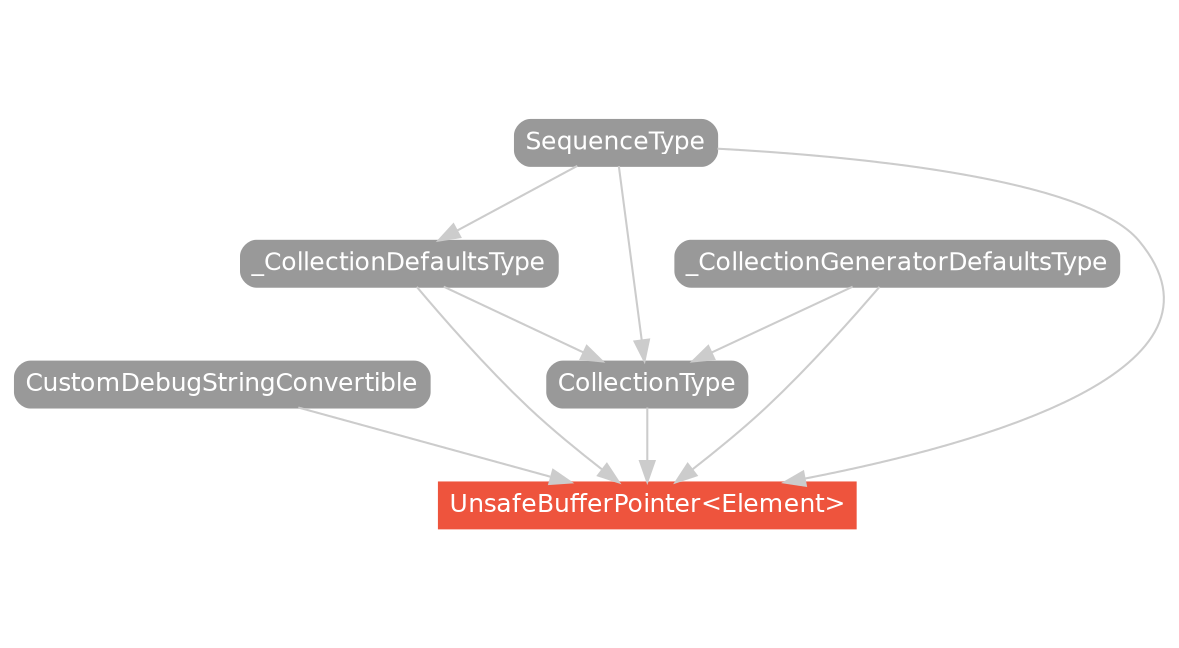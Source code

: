 strict digraph "UnsafeBufferPointer<Element> - Type Hierarchy - SwiftDoc.org" {
    pad="0.1,0.8"
    node [shape=box, style="filled,rounded", color="#999999", fillcolor="#999999", fontcolor=white, fontname=Helvetica, fontnames="Helvetica,sansserif", fontsize=12, margin="0.07,0.05", height="0.3"]
    edge [color="#cccccc"]
    "CollectionType" [URL="/protocol/CollectionType/"]
    "CustomDebugStringConvertible" [URL="/protocol/CustomDebugStringConvertible/"]
    "SequenceType" [URL="/protocol/SequenceType/"]
    "UnsafeBufferPointer<Element>" [URL="/type/UnsafeBufferPointer/", style="filled", fillcolor="#ee543d", color="#ee543d"]
    "_CollectionDefaultsType" [URL="/protocol/_CollectionDefaultsType/"]
    "_CollectionGeneratorDefaultsType" [URL="/protocol/_CollectionGeneratorDefaultsType/"]    "CollectionType" -> "UnsafeBufferPointer<Element>"
    "SequenceType" -> "UnsafeBufferPointer<Element>"
    "_CollectionDefaultsType" -> "UnsafeBufferPointer<Element>"
    "_CollectionGeneratorDefaultsType" -> "UnsafeBufferPointer<Element>"
    "CustomDebugStringConvertible" -> "UnsafeBufferPointer<Element>"
    "SequenceType" -> "CollectionType"
    "_CollectionDefaultsType" -> "CollectionType"
    "_CollectionGeneratorDefaultsType" -> "CollectionType"
    "SequenceType" -> "_CollectionDefaultsType"
    "SequenceType" -> "_CollectionDefaultsType"
    subgraph Types {
        rank = max; "UnsafeBufferPointer<Element>";
    }
}